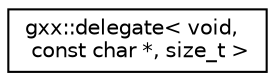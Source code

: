 digraph "Graphical Class Hierarchy"
{
  edge [fontname="Helvetica",fontsize="10",labelfontname="Helvetica",labelfontsize="10"];
  node [fontname="Helvetica",fontsize="10",shape=record];
  rankdir="LR";
  Node1 [label="gxx::delegate\< void,\l const char *, size_t \>",height=0.2,width=0.4,color="black", fillcolor="white", style="filled",URL="$classgxx_1_1delegate.html"];
}
